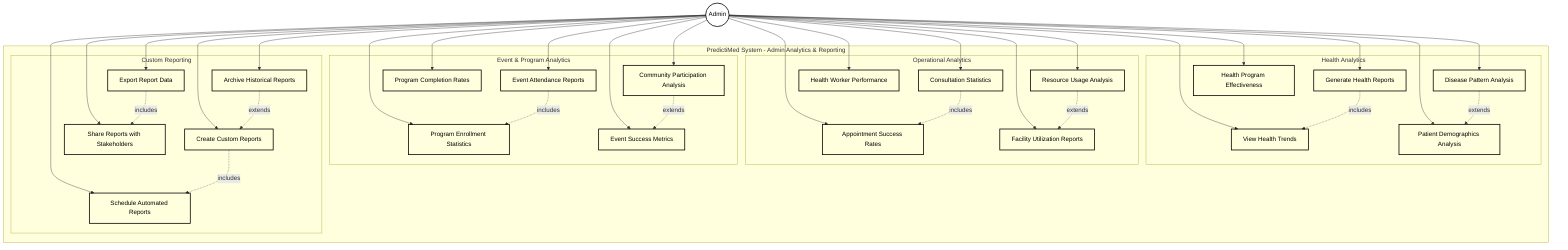 graph TB
    %% ========================================
    %% ADMIN ROLE - ANALYTICS & REPORTING USE CASES
    %% ========================================
    
    subgraph "PredictiMed System - Admin Analytics & Reporting"
        subgraph "Health Analytics"
            UC1[View Health Trends]
            UC2[Generate Health Reports]
            UC3[Patient Demographics Analysis]
            UC4[Health Program Effectiveness]
            UC5[Disease Pattern Analysis]
        end
        
        subgraph "Operational Analytics"
            UC6[Consultation Statistics]
            UC7[Appointment Success Rates]
            UC8[Health Worker Performance]
            UC9[Facility Utilization Reports]
            UC10[Resource Usage Analysis]
        end
        
        subgraph "Event & Program Analytics"
            UC11[Event Attendance Reports]
            UC12[Program Enrollment Statistics]
            UC13[Event Success Metrics]
            UC14[Program Completion Rates]
            UC15[Community Participation Analysis]
        end
        
        subgraph "Custom Reporting"
            UC16[Create Custom Reports]
            UC17[Schedule Automated Reports]
            UC18[Export Report Data]
            UC19[Share Reports with Stakeholders]
            UC20[Archive Historical Reports]
        end
    end
    
    %% Actors
    Admin((Admin))
    
    %% Admin Relationships
    Admin --> UC1
    Admin --> UC2
    Admin --> UC3
    Admin --> UC4
    Admin --> UC5
    Admin --> UC6
    Admin --> UC7
    Admin --> UC8
    Admin --> UC9
    Admin --> UC10
    Admin --> UC11
    Admin --> UC12
    Admin --> UC13
    Admin --> UC14
    Admin --> UC15
    Admin --> UC16
    Admin --> UC17
    Admin --> UC18
    Admin --> UC19
    Admin --> UC20
    
    %% Include Relationships
    UC2 -.->|includes| UC1
    UC6 -.->|includes| UC7
    UC11 -.->|includes| UC12
    UC16 -.->|includes| UC17
    UC18 -.->|includes| UC19
    
    %% Extend Relationships
    UC5 -.->|extends| UC3
    UC10 -.->|extends| UC9
    UC15 -.->|extends| UC13
    UC20 -.->|extends| UC16
    
    classDef actor fill:transparent,stroke:#000,stroke-width:2px,color:#000
    classDef usecase fill:transparent,stroke:#000,stroke-width:2px,color:#000
    
    class Admin actor
    class UC1,UC2,UC3,UC4,UC5,UC6,UC7,UC8,UC9,UC10,UC11,UC12,UC13,UC14,UC15,UC16,UC17,UC18,UC19,UC20 usecase